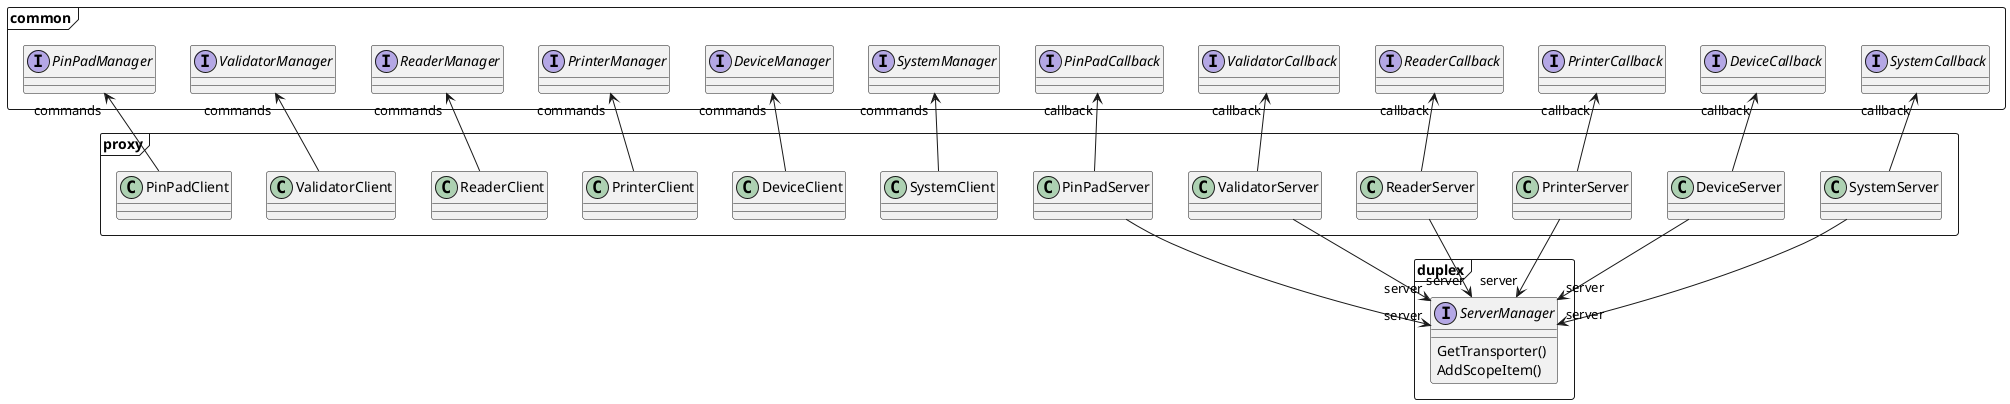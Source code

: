 @startuml

package duplex <<Frame>> {
    interface ServerManager {
      GetTransporter()
      AddScopeItem()
    }
}

package common <<Frame>> {
    interface SystemCallback
    interface DeviceCallback
    interface PrinterCallback
    interface ReaderCallback
    interface ValidatorCallback
    interface PinPadCallback
    interface SystemManager
    interface DeviceManager
    interface PrinterManager
    interface ReaderManager
    interface ValidatorManager
    interface PinPadManager
}

package proxy <<Frame>> {
class SystemServer
class DeviceServer
class PrinterServer
class ReaderServer
class ValidatorServer
class PinPadServer
class SystemClient
class DeviceClient
class PrinterClient
class ReaderClient
class ValidatorClient
class PinPadClient
}

SystemCallback "callback" <-- SystemServer
SystemServer --> "server" ServerManager
DeviceCallback "callback" <-- DeviceServer
DeviceServer --> "server" ServerManager
PrinterCallback "callback" <-- PrinterServer
PrinterServer --> "server" ServerManager
ReaderCallback "callback" <-- ReaderServer
ReaderServer --> "server" ServerManager
ValidatorCallback "callback" <-- ValidatorServer
ValidatorServer --> "server" ServerManager
PinPadCallback "callback" <-- PinPadServer
PinPadServer --> "server" ServerManager

SystemClient --> "commands" SystemManager
DeviceClient --> "commands" DeviceManager
PrinterClient --> "commands" PrinterManager
ReaderClient --> "commands" ReaderManager
ValidatorClient --> "commands" ValidatorManager
PinPadClient --> "commands" PinPadManager

@enduml
